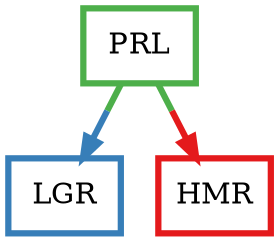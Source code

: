 digraph barS {
	{
		rank=same
	2 [shape=box,penwidth=3,colorscheme=set19,color=3,label="PRL"]
	}
	{
		rank=same
		1 [shape=box,penwidth=3,colorscheme=set19,color=2,label="LGR"]
		0 [shape=box,penwidth=3,colorscheme=set19,color=1,label="HMR"]
	}
	2 -> 1 [penwidth=3,colorscheme=set19,color="3;0.5:2"]
	2 -> 0 [penwidth=3,colorscheme=set19,color="3;0.5:1"]
}
